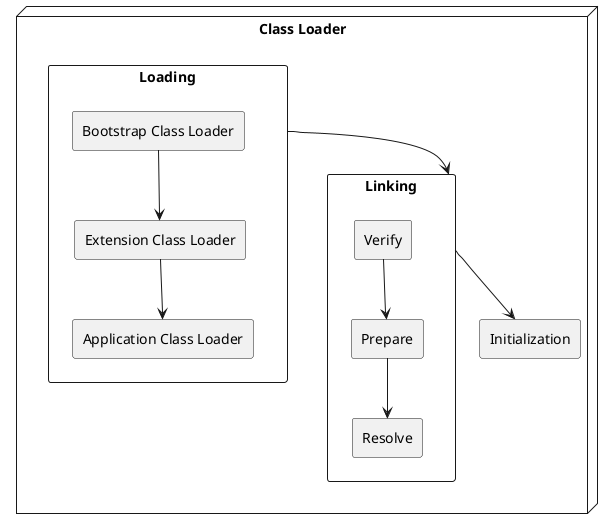 @startuml

package "Class Loader" <<Node>> {
	package "Loading" <<Rectangle>> {
		package "Bootstrap Class Loader" <<Rectangle>> {
		}
		package "Extension Class Loader" <<Rectangle>> {
		}
		package "Application Class Loader" <<Rectangle>> {
		}

		"Bootstrap Class Loader" --> "Extension Class Loader"
		"Extension Class Loader" --> "Application Class Loader"
	}
	package "Linking" <<Rectangle>> {
		package "Verify" <<Rectangle>> {
		}
		package "Prepare" <<Rectangle>> {
		}
		package "Resolve" <<Rectangle>> {
		}
		"Verify" --> "Prepare"
		"Prepare" --> "Resolve"
	}
	package "Initialization" <<Rectangle>> {
	}

	"Loading" --> "Linking"
	"Linking" --> "Initialization"
}


@enduml